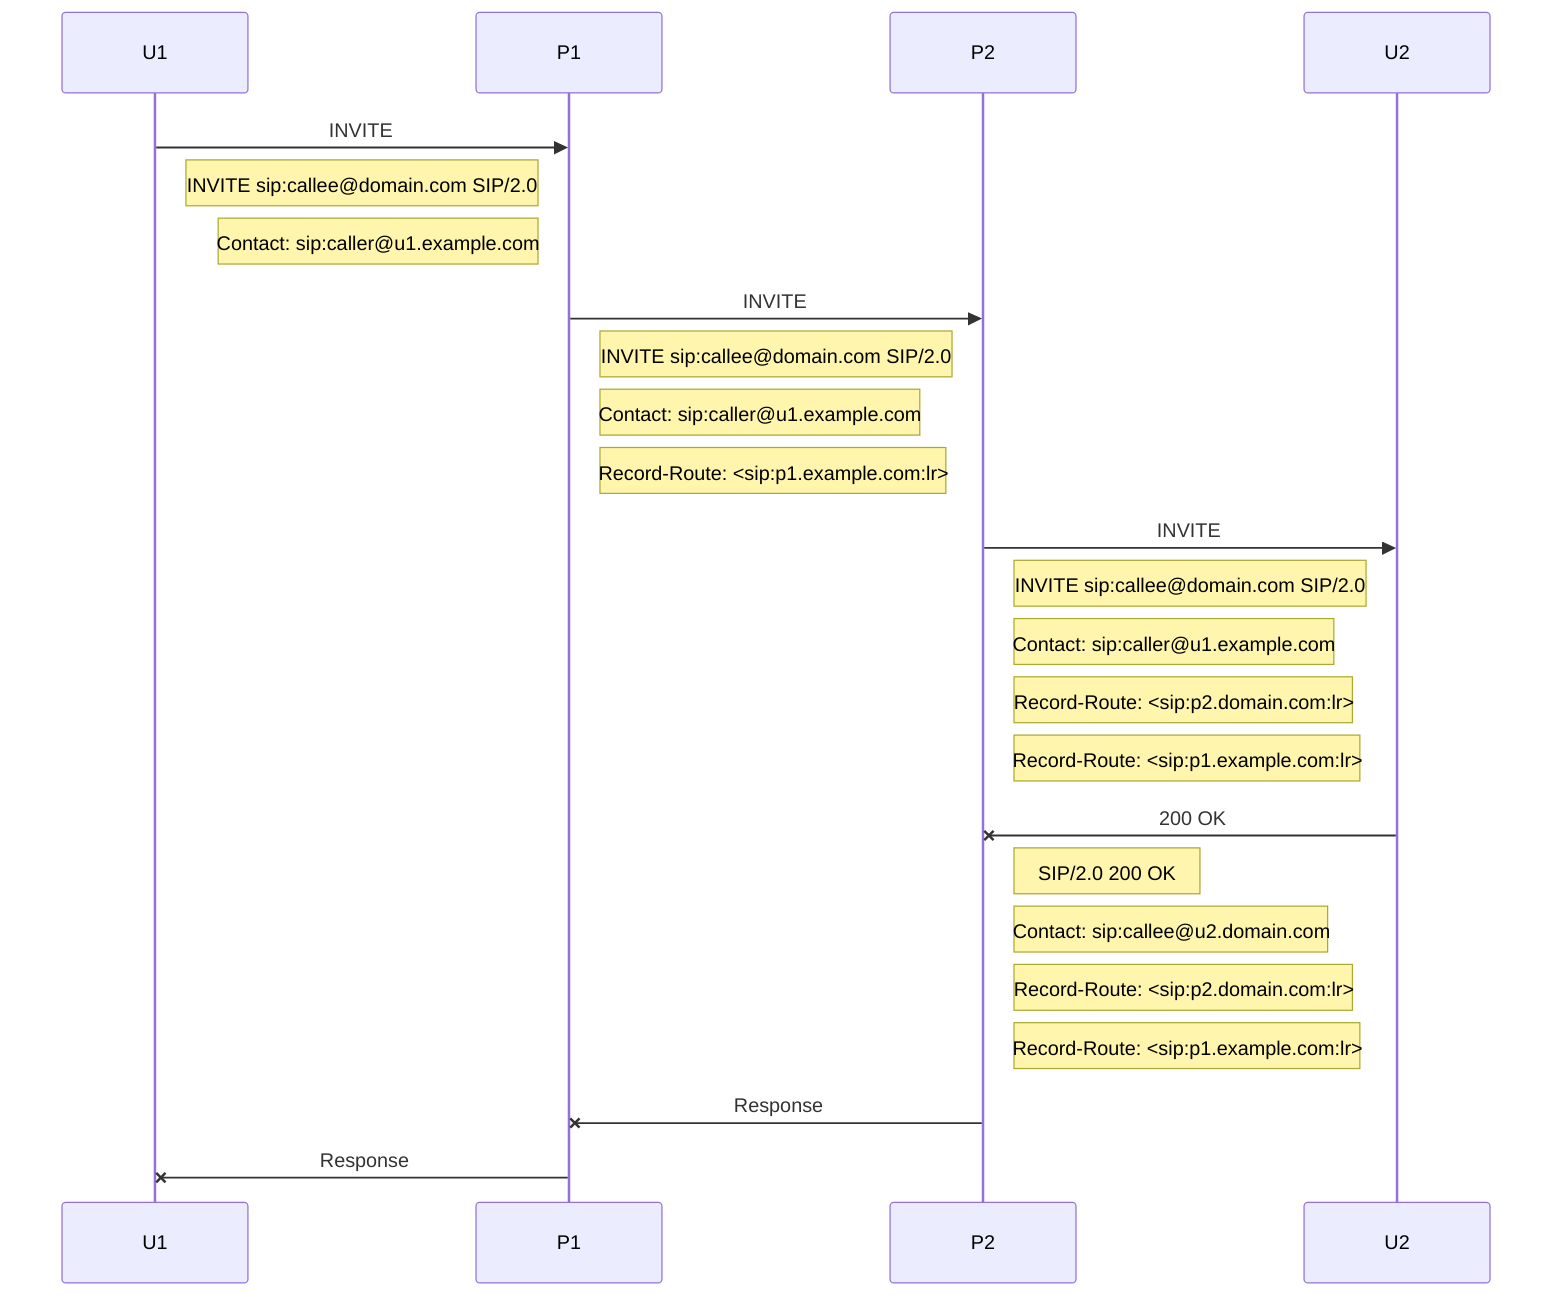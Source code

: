 %% Sequence diagram code
sequenceDiagram
    U1 ->> P1: INVITE
    Note left of P1: INVITE sip:callee@domain.com SIP/2.0
    Note left of P1: Contact: sip:caller@u1.example.com
    P1 ->> P2: INVITE
    Note right of P1: INVITE sip:callee@domain.com SIP/2.0
    Note right of P1: Contact: sip:caller@u1.example.com
    Note right of P1:Record-Route: <sip:p1.example.com:lr>
    P2 ->> U2: INVITE
    Note right of P2: INVITE sip:callee@domain.com SIP/2.0
    Note right of P2: Contact: sip:caller@u1.example.com
    Note right of P2:Record-Route: <sip:p2.domain.com:lr>
    Note right of P2:Record-Route: <sip:p1.example.com:lr>
    U2 -x P2: 200 OK
    Note right of P2: SIP/2.0 200 OK
    Note right of P2: Contact: sip:callee@u2.domain.com
    Note right of P2: Record-Route: <sip:p2.domain.com:lr>
    Note right of P2: Record-Route: <sip:p1.example.com:lr>
    P2 -x P1: Response
    P1 -x U1: Response